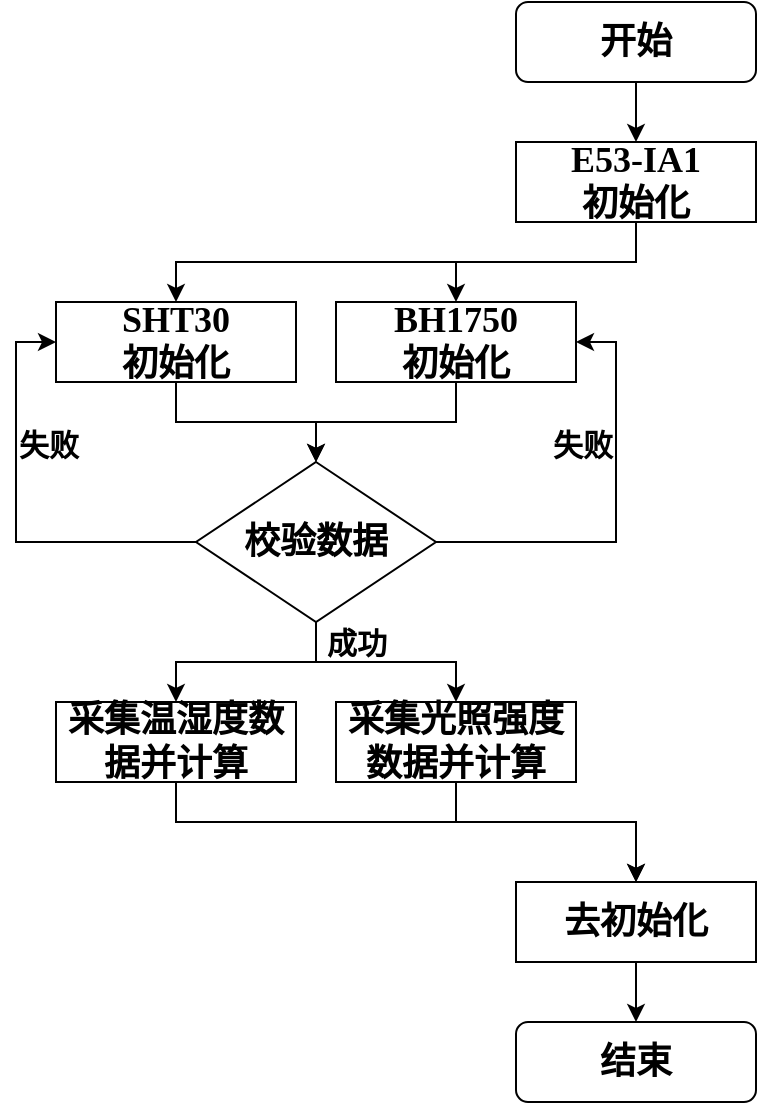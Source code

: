 <mxfile version="24.3.1" type="github">
  <diagram name="第 1 页" id="5MJGuNnr1driXD5DbKKl">
    <mxGraphModel dx="2140" dy="663" grid="1" gridSize="10" guides="1" tooltips="1" connect="1" arrows="1" fold="1" page="1" pageScale="1" pageWidth="827" pageHeight="1169" math="0" shadow="0">
      <root>
        <mxCell id="0" />
        <mxCell id="1" parent="0" />
        <mxCell id="Gr6BXJcJFxYdy-QEljXQ-20" style="edgeStyle=orthogonalEdgeStyle;rounded=0;orthogonalLoop=1;jettySize=auto;html=1;exitX=0.5;exitY=1;exitDx=0;exitDy=0;entryX=0.5;entryY=0;entryDx=0;entryDy=0;" edge="1" parent="1" source="Gr6BXJcJFxYdy-QEljXQ-1" target="Gr6BXJcJFxYdy-QEljXQ-2">
          <mxGeometry relative="1" as="geometry" />
        </mxCell>
        <mxCell id="Gr6BXJcJFxYdy-QEljXQ-1" value="开始" style="rounded=1;whiteSpace=wrap;html=1;fillColor=none;fontSize=18;fontStyle=1;fontFamily=宋体;" vertex="1" parent="1">
          <mxGeometry x="-520" y="50" width="120" height="40" as="geometry" />
        </mxCell>
        <mxCell id="Gr6BXJcJFxYdy-QEljXQ-21" style="edgeStyle=orthogonalEdgeStyle;rounded=0;orthogonalLoop=1;jettySize=auto;html=1;exitX=0.5;exitY=1;exitDx=0;exitDy=0;entryX=0.5;entryY=0;entryDx=0;entryDy=0;" edge="1" parent="1" source="Gr6BXJcJFxYdy-QEljXQ-2" target="Gr6BXJcJFxYdy-QEljXQ-11">
          <mxGeometry relative="1" as="geometry" />
        </mxCell>
        <mxCell id="Gr6BXJcJFxYdy-QEljXQ-22" style="edgeStyle=orthogonalEdgeStyle;rounded=0;orthogonalLoop=1;jettySize=auto;html=1;exitX=0.5;exitY=1;exitDx=0;exitDy=0;entryX=0.5;entryY=0;entryDx=0;entryDy=0;" edge="1" parent="1" source="Gr6BXJcJFxYdy-QEljXQ-2" target="Gr6BXJcJFxYdy-QEljXQ-9">
          <mxGeometry relative="1" as="geometry" />
        </mxCell>
        <mxCell id="Gr6BXJcJFxYdy-QEljXQ-2" value="&lt;font face=&quot;Times New Roman&quot;&gt;E53-IA1&lt;/font&gt;&lt;div style=&quot;font-size: 18px;&quot;&gt;初始化&lt;/div&gt;" style="rounded=0;whiteSpace=wrap;html=1;fillColor=none;fontSize=18;fontStyle=1;fontFamily=宋体;" vertex="1" parent="1">
          <mxGeometry x="-520" y="120" width="120" height="40" as="geometry" />
        </mxCell>
        <mxCell id="Gr6BXJcJFxYdy-QEljXQ-27" style="edgeStyle=orthogonalEdgeStyle;rounded=0;orthogonalLoop=1;jettySize=auto;html=1;exitX=0.5;exitY=1;exitDx=0;exitDy=0;entryX=0.5;entryY=0;entryDx=0;entryDy=0;" edge="1" parent="1" source="Gr6BXJcJFxYdy-QEljXQ-3" target="Gr6BXJcJFxYdy-QEljXQ-17">
          <mxGeometry relative="1" as="geometry" />
        </mxCell>
        <mxCell id="Gr6BXJcJFxYdy-QEljXQ-40" value="成功" style="edgeLabel;html=1;align=center;verticalAlign=middle;resizable=0;points=[];labelBackgroundColor=none;fontFamily=宋体;fontStyle=1;fontSize=15;" vertex="1" connectable="0" parent="Gr6BXJcJFxYdy-QEljXQ-27">
          <mxGeometry x="-0.035" relative="1" as="geometry">
            <mxPoint x="53" y="-10" as="offset" />
          </mxGeometry>
        </mxCell>
        <mxCell id="Gr6BXJcJFxYdy-QEljXQ-41" style="edgeStyle=orthogonalEdgeStyle;rounded=0;orthogonalLoop=1;jettySize=auto;html=1;exitX=0;exitY=0.5;exitDx=0;exitDy=0;entryX=0;entryY=0.5;entryDx=0;entryDy=0;" edge="1" parent="1" source="Gr6BXJcJFxYdy-QEljXQ-3" target="Gr6BXJcJFxYdy-QEljXQ-9">
          <mxGeometry relative="1" as="geometry">
            <Array as="points">
              <mxPoint x="-770" y="320" />
              <mxPoint x="-770" y="220" />
            </Array>
          </mxGeometry>
        </mxCell>
        <mxCell id="Gr6BXJcJFxYdy-QEljXQ-42" value="&lt;b&gt;失败&lt;/b&gt;" style="edgeLabel;html=1;align=center;verticalAlign=middle;resizable=0;points=[];fontFamily=宋体;fontSize=15;labelBackgroundColor=none;" vertex="1" connectable="0" parent="Gr6BXJcJFxYdy-QEljXQ-41">
          <mxGeometry x="0.091" relative="1" as="geometry">
            <mxPoint x="16" y="-25" as="offset" />
          </mxGeometry>
        </mxCell>
        <mxCell id="Gr6BXJcJFxYdy-QEljXQ-45" style="edgeStyle=orthogonalEdgeStyle;rounded=0;orthogonalLoop=1;jettySize=auto;html=1;exitX=1;exitY=0.5;exitDx=0;exitDy=0;entryX=1;entryY=0.5;entryDx=0;entryDy=0;" edge="1" parent="1" source="Gr6BXJcJFxYdy-QEljXQ-3" target="Gr6BXJcJFxYdy-QEljXQ-11">
          <mxGeometry relative="1" as="geometry" />
        </mxCell>
        <mxCell id="Gr6BXJcJFxYdy-QEljXQ-46" value="&lt;font face=&quot;宋体&quot; style=&quot;font-size: 15px;&quot;&gt;&lt;b&gt;失败&lt;/b&gt;&lt;/font&gt;" style="edgeLabel;html=1;align=center;verticalAlign=middle;resizable=0;points=[];labelBackgroundColor=none;" vertex="1" connectable="0" parent="Gr6BXJcJFxYdy-QEljXQ-45">
          <mxGeometry x="0.321" y="6" relative="1" as="geometry">
            <mxPoint x="-11" y="-1" as="offset" />
          </mxGeometry>
        </mxCell>
        <mxCell id="Gr6BXJcJFxYdy-QEljXQ-47" style="edgeStyle=orthogonalEdgeStyle;rounded=0;orthogonalLoop=1;jettySize=auto;html=1;exitX=0.5;exitY=1;exitDx=0;exitDy=0;entryX=0.5;entryY=0;entryDx=0;entryDy=0;" edge="1" parent="1" source="Gr6BXJcJFxYdy-QEljXQ-3" target="Gr6BXJcJFxYdy-QEljXQ-19">
          <mxGeometry relative="1" as="geometry" />
        </mxCell>
        <mxCell id="Gr6BXJcJFxYdy-QEljXQ-3" value="校验&lt;span style=&quot;background-color: initial;&quot;&gt;数据&lt;/span&gt;" style="rhombus;whiteSpace=wrap;html=1;fillColor=none;fontSize=18;fontStyle=1;fontFamily=宋体;verticalAlign=middle;labelPosition=center;verticalLabelPosition=middle;align=center;" vertex="1" parent="1">
          <mxGeometry x="-680" y="280" width="120" height="80" as="geometry" />
        </mxCell>
        <mxCell id="Gr6BXJcJFxYdy-QEljXQ-4" value="结束" style="rounded=1;whiteSpace=wrap;html=1;fillColor=none;fontSize=18;fontStyle=1;fontFamily=宋体;" vertex="1" parent="1">
          <mxGeometry x="-520" y="560" width="120" height="40" as="geometry" />
        </mxCell>
        <mxCell id="Gr6BXJcJFxYdy-QEljXQ-26" style="edgeStyle=orthogonalEdgeStyle;rounded=0;orthogonalLoop=1;jettySize=auto;html=1;exitX=0.5;exitY=1;exitDx=0;exitDy=0;entryX=0.5;entryY=0;entryDx=0;entryDy=0;" edge="1" parent="1" source="Gr6BXJcJFxYdy-QEljXQ-9" target="Gr6BXJcJFxYdy-QEljXQ-3">
          <mxGeometry relative="1" as="geometry" />
        </mxCell>
        <mxCell id="Gr6BXJcJFxYdy-QEljXQ-9" value="&lt;font face=&quot;Times New Roman&quot;&gt;SHT30&lt;/font&gt;&lt;br&gt;&lt;div style=&quot;font-size: 18px;&quot;&gt;初始化&lt;/div&gt;" style="rounded=0;whiteSpace=wrap;html=1;fillColor=none;fontSize=18;fontStyle=1;fontFamily=宋体;" vertex="1" parent="1">
          <mxGeometry x="-750" y="200" width="120" height="40" as="geometry" />
        </mxCell>
        <mxCell id="Gr6BXJcJFxYdy-QEljXQ-44" style="edgeStyle=orthogonalEdgeStyle;rounded=0;orthogonalLoop=1;jettySize=auto;html=1;exitX=0.5;exitY=1;exitDx=0;exitDy=0;entryX=0.5;entryY=0;entryDx=0;entryDy=0;" edge="1" parent="1" source="Gr6BXJcJFxYdy-QEljXQ-11" target="Gr6BXJcJFxYdy-QEljXQ-3">
          <mxGeometry relative="1" as="geometry" />
        </mxCell>
        <mxCell id="Gr6BXJcJFxYdy-QEljXQ-11" value="&lt;font face=&quot;Times New Roman&quot;&gt;BH1750&lt;/font&gt;&lt;br&gt;&lt;div style=&quot;font-size: 18px;&quot;&gt;初始化&lt;/div&gt;" style="rounded=0;whiteSpace=wrap;html=1;fillColor=none;fontSize=18;fontStyle=1;fontFamily=宋体;" vertex="1" parent="1">
          <mxGeometry x="-610" y="200" width="120" height="40" as="geometry" />
        </mxCell>
        <mxCell id="Gr6BXJcJFxYdy-QEljXQ-35" style="edgeStyle=orthogonalEdgeStyle;rounded=0;orthogonalLoop=1;jettySize=auto;html=1;exitX=0.5;exitY=1;exitDx=0;exitDy=0;entryX=0.5;entryY=0;entryDx=0;entryDy=0;" edge="1" parent="1" source="Gr6BXJcJFxYdy-QEljXQ-17" target="Gr6BXJcJFxYdy-QEljXQ-29">
          <mxGeometry relative="1" as="geometry">
            <Array as="points">
              <mxPoint x="-690" y="460" />
              <mxPoint x="-460" y="460" />
            </Array>
          </mxGeometry>
        </mxCell>
        <mxCell id="Gr6BXJcJFxYdy-QEljXQ-17" value="采集温湿度数据并计算" style="rounded=0;whiteSpace=wrap;html=1;fillColor=none;fontSize=18;fontStyle=1;fontFamily=宋体;" vertex="1" parent="1">
          <mxGeometry x="-750" y="400" width="120" height="40" as="geometry" />
        </mxCell>
        <mxCell id="Gr6BXJcJFxYdy-QEljXQ-43" style="edgeStyle=orthogonalEdgeStyle;rounded=0;orthogonalLoop=1;jettySize=auto;html=1;exitX=0.5;exitY=1;exitDx=0;exitDy=0;entryX=0.5;entryY=0;entryDx=0;entryDy=0;" edge="1" parent="1" source="Gr6BXJcJFxYdy-QEljXQ-19" target="Gr6BXJcJFxYdy-QEljXQ-29">
          <mxGeometry relative="1" as="geometry">
            <Array as="points">
              <mxPoint x="-550" y="460" />
              <mxPoint x="-460" y="460" />
            </Array>
          </mxGeometry>
        </mxCell>
        <mxCell id="Gr6BXJcJFxYdy-QEljXQ-19" value="采集光照强度数据并计算" style="rounded=0;whiteSpace=wrap;html=1;fillColor=none;fontSize=18;fontStyle=1;fontFamily=宋体;" vertex="1" parent="1">
          <mxGeometry x="-610" y="400" width="120" height="40" as="geometry" />
        </mxCell>
        <mxCell id="Gr6BXJcJFxYdy-QEljXQ-34" style="edgeStyle=orthogonalEdgeStyle;rounded=0;orthogonalLoop=1;jettySize=auto;html=1;exitX=0.5;exitY=1;exitDx=0;exitDy=0;entryX=0.5;entryY=0;entryDx=0;entryDy=0;" edge="1" parent="1" source="Gr6BXJcJFxYdy-QEljXQ-29" target="Gr6BXJcJFxYdy-QEljXQ-4">
          <mxGeometry relative="1" as="geometry" />
        </mxCell>
        <mxCell id="Gr6BXJcJFxYdy-QEljXQ-29" value="去初始化" style="rounded=0;whiteSpace=wrap;html=1;fillColor=none;fontSize=18;fontStyle=1;fontFamily=宋体;" vertex="1" parent="1">
          <mxGeometry x="-520" y="490" width="120" height="40" as="geometry" />
        </mxCell>
      </root>
    </mxGraphModel>
  </diagram>
</mxfile>
